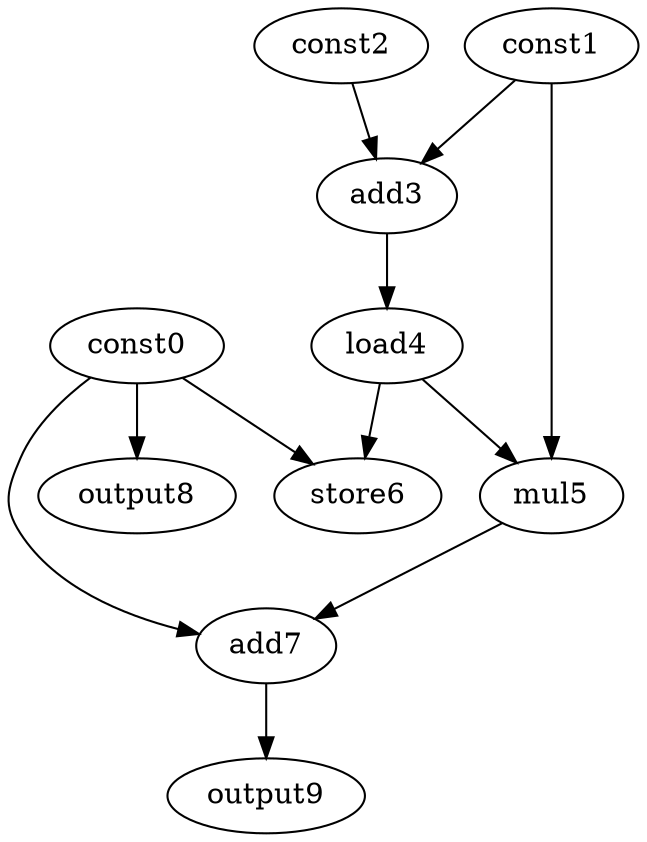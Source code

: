 digraph G { 
const0[opcode=const]; 
const1[opcode=const]; 
const2[opcode=const]; 
add3[opcode=add]; 
load4[opcode=load]; 
mul5[opcode=mul]; 
store6[opcode=store]; 
add7[opcode=add]; 
output8[opcode=output]; 
output9[opcode=output]; 
const1->add3[operand=0];
const2->add3[operand=1];
const0->output8[operand=0];
add3->load4[operand=0];
const1->mul5[operand=0];
load4->mul5[operand=1];
const0->store6[operand=0];
load4->store6[operand=1];
const0->add7[operand=0];
mul5->add7[operand=1];
add7->output9[operand=0];
}
